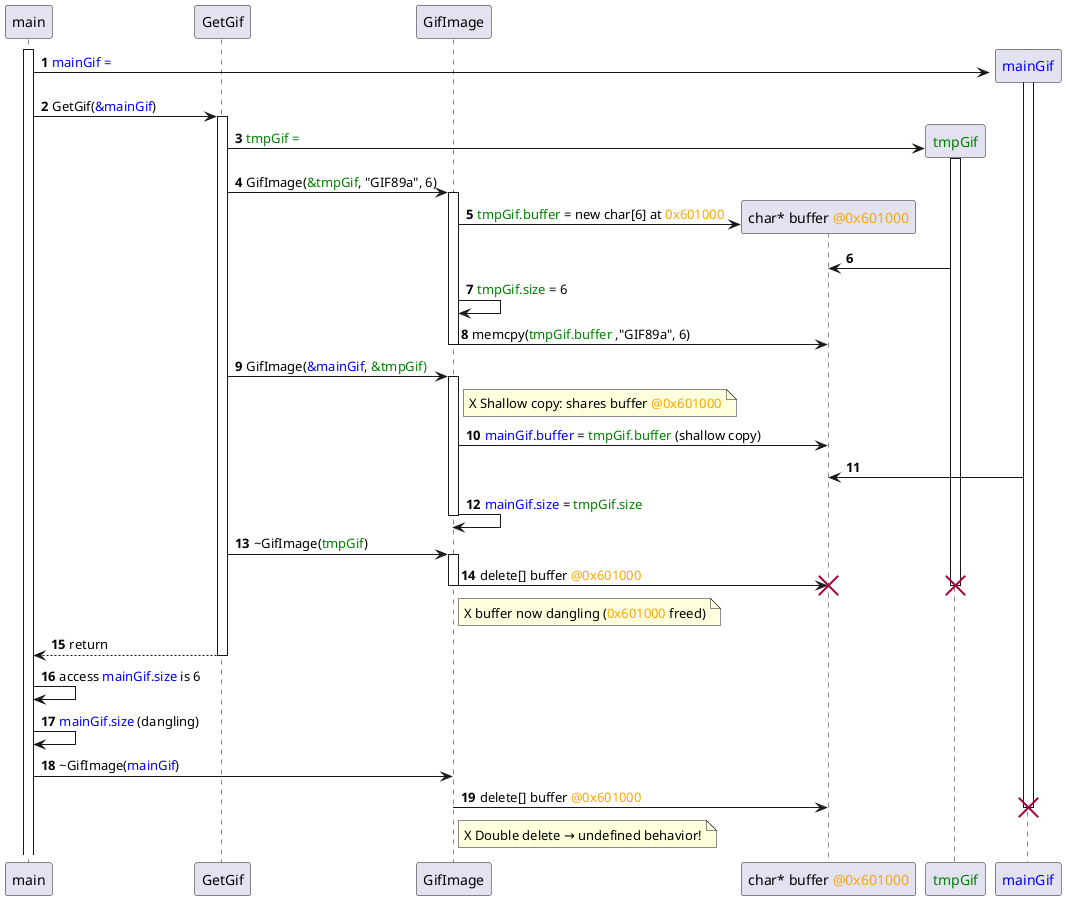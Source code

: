 @startuml
autonumber

participant main
participant GetGif
participant "char* buffer <color:orange>@0x601000</color>" as Buffer
participant GifImage
participant "Buffer" as Buffer
participant "<color:green>tmpGif</color>" as Temp
participant "<color:blue>mainGif</color>" as Gif

activate main

create Gif
activate Gif
main -> Gif : <color:blue>mainGif = </color>


main -> GetGif : GetGif(<color:blue>&mainGif</color>)
activate GetGif


create Temp
GetGif -> Temp : <color:green>tmpGif = </color>
activate Temp
GetGif -> GifImage : GifImage(<color:green>&tmpGif</color>, "GIF89a", 6)
activate GifImage

create Buffer

GifImage -> Buffer : <color:green>tmpGif.buffer</color> = new char[6] at <color:orange>0x601000</color>

Temp -> Buffer
GifImage -> GifImage : <color:green>tmpGif.size</color> = 6

GifImage -> Buffer : memcpy(<color:green>tmpGif.buffer</color> ,"GIF89a", 6)

deactivate GifImage

GetGif -> GifImage : GifImage(<color:blue>&mainGif</color>, <color:green>&tmpGif)</color>
note right of GifImage
X Shallow copy: shares buffer <color:orange>@0x601000</color>
end note
activate GifImage
GifImage -> Buffer : <color:blue>mainGif.buffer</color> = <color:green>tmpGif.buffer</color> (shallow copy)  
Gif -> Buffer

GifImage -> GifImage : <color:blue>mainGif.size</color> = <color:green>tmpGif.size</color>
deactivate GifImage

GetGif -> GifImage : ~GifImage(<color:green>tmpGif</color>)
activate GifImage
GifImage -> Buffer : delete[] buffer <color:orange>@0x601000</color>
destroy Buffer

destroy Temp
deactivate GifImage

note right of GifImage
X buffer now dangling (<color:orange>0x601000</color> freed)
end note

main <-- GetGif : return
deactivate GetGif

main -> main : access <color:blue>mainGif.size</color> is 6
main -> main : <color:blue>mainGif.size</color> (dangling)

main -> GifImage : ~GifImage(<color:blue>mainGif</color>)
GifImage -> Buffer : delete[] buffer <color:orange>@0x601000</color> 

note right of GifImage
X Double delete → undefined behavior!
end note
destroy Gif

@enduml

